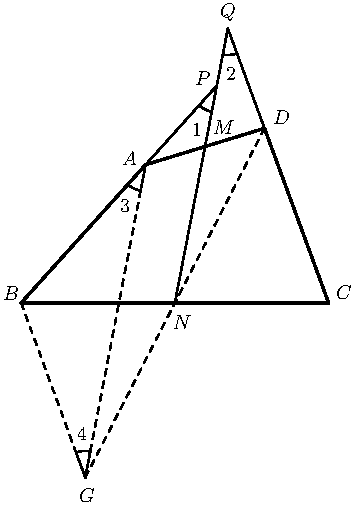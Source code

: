 import graph; size(8.5cm); real lsf=0.5; pen dps=linewidth(0.7)+fontsize(10); defaultpen(dps); pen ds=black; real xmin=-5.0437923694810705,xmax=5.205117207561561,ymin=-3.9857074421122722,ymax=5.057448067042991; 
pair A=(-0.3808277640612261,1.7975637368511108), B=(-2.,0.), C=(2.,0.), D=(1.165975995239601,2.2709817430266854), M=(0.3925741155891874,2.0342727399388982), P=(0.5453115233264648,2.8257399625359696), Q=(0.6889282913026665,3.5699451062032765), G=(-1.165975995239601,-2.2709817430266854); 
draw(arc(P,0.34450116225353383,-132.0112388551609,-100.92267345147039)--(0.5453115233264648,2.8257399625359696)--cycle,linewidth(0.8)); draw(arc(Q,0.34450116225353383,-100.92267345147037,-69.83410804777986)--(0.6889282913026665,3.5699451062032765)--cycle,linewidth(0.8)); draw(arc(A,0.34450116225353383,-132.01123885516085,-100.92267345147037)--(-0.3808277640612261,1.7975637368511108)--cycle,linewidth(0.8)); draw(arc(G,0.34450116225353383,79.07732654852963,110.16589195222015)--(-1.165975995239601,-2.2709817430266854)--cycle,linewidth(0.8)); 
draw(A--B,linewidth(1.2)); draw(C--D,linewidth(1.2)); draw(A--D,linewidth(1.2)); draw(B--C,linewidth(1.2)); draw(A--P,linewidth(0.8)); draw(Q--(0.,0.),linewidth(0.8)); draw(Q--D,linewidth(0.8)); draw(D--G,linewidth(0.8)+linetype("4 4")); draw(B--G,linewidth(0.8)+linetype("4 4")); draw(A--G,linewidth(0.8)+linetype("4 4")); 
dot(A,linewidth(1.pt)+ds); label("$A$",(-0.7203027831992208,1.7674619675217424),NE*lsf); dot(B,linewidth(1.pt)+ds); label("$B$",(-2.270558013340123,0.010506040028720168),NE*lsf); dot(C,linewidth(1.pt)+ds); label("$C$",(2.0701566310544033,0.027731098141396855),NE*lsf); dot(D,linewidth(1.pt)+ds); label("$D$",(1.2433538416459222,2.30143876901472),NE*lsf); dot(M,linewidth(1.pt)+ds); label("$M$",(0.468226226575471,2.1636383041133063),NE*lsf); dot((0.,0.),linewidth(1.pt)+ds); label("$N$",(-0.04852551680482977,-0.36844523845016697),NE*lsf); dot(P,linewidth(1.pt)+ds); label("$P$",(0.2270754129979973,2.800965454282344),NE*lsf); dot(Q,linewidth(1.pt)+ds); label("$Q$",(0.5543515171388544,3.6449933018035017),NE*lsf); label("1",(0.19262529677264392,2.1464132460006295),NE*lsf); label("2",(0.6404768077022379,2.8698656867330503),NE*lsf); dot(G,linewidth(1.pt)+ds); label("$G$",(-1.2715046428048749,-2.6249278512108134),NE*lsf); label("3",(-0.7375278413118974,1.1473598754653815),NE*lsf); label("4",(-1.3059547590302283,-1.8153501199150088),NE*lsf); 
clip((xmin,ymin)--(xmin,ymax)--(xmax,ymax)--(xmax,ymin)--cycle); 